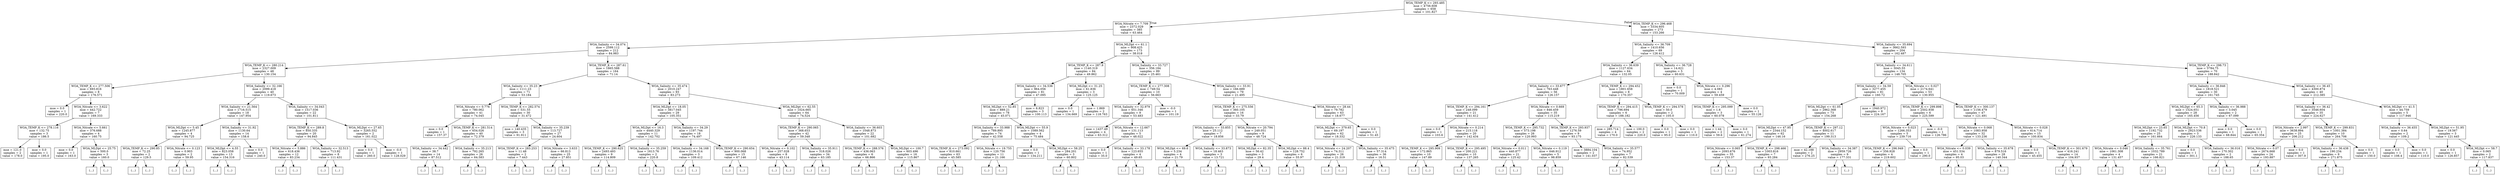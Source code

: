 digraph Tree {
node [shape=box] ;
0 [label="WOA_TEMP_K <= 293.485\nmse = 4756.608\nsamples = 658\nvalue = 101.827"] ;
1 [label="WOA_Nitrate <= 7.709\nmse = 2372.029\nsamples = 385\nvalue = 63.464"] ;
0 -> 1 [labeldistance=2.5, labelangle=45, headlabel="True"] ;
2 [label="WOA_Salinity <= 34.074\nmse = 2599.112\nsamples = 212\nvalue = 84.983"] ;
1 -> 2 ;
3 [label="WOA_TEMP_K <= 280.214\nmse = 2327.009\nsamples = 48\nvalue = 130.154"] ;
2 -> 3 ;
4 [label="WOA_TEMP_K <= 277.506\nmse = 693.816\nsamples = 8\nvalue = 176.571"] ;
3 -> 4 ;
5 [label="mse = 0.0\nsamples = 1\nvalue = 220.0"] ;
4 -> 5 ;
6 [label="WOA_Nitrate <= 3.622\nmse = 442.722\nsamples = 7\nvalue = 169.333"] ;
4 -> 6 ;
7 [label="WOA_TEMP_K <= 278.116\nmse = 132.75\nsamples = 3\nvalue = 186.5"] ;
6 -> 7 ;
8 [label="mse = 121.0\nsamples = 2\nvalue = 178.0"] ;
7 -> 8 ;
9 [label="mse = 0.0\nsamples = 1\nvalue = 195.0"] ;
7 -> 9 ;
10 [label="WOA_Nitrate <= 5.661\nmse = 376.688\nsamples = 4\nvalue = 160.75"] ;
6 -> 10 ;
11 [label="mse = 0.0\nsamples = 1\nvalue = 163.0"] ;
10 -> 11 ;
12 [label="WOA_MLDpt <= 25.75\nmse = 500.0\nsamples = 3\nvalue = 160.0"] ;
10 -> 12 ;
13 [label="(...)"] ;
12 -> 13 ;
14 [label="(...)"] ;
12 -> 14 ;
15 [label="WOA_Salinity <= 32.166\nmse = 2099.418\nsamples = 40\nvalue = 119.673"] ;
3 -> 15 ;
16 [label="WOA_Salinity <= 21.564\nmse = 1716.515\nsamples = 18\nvalue = 147.954"] ;
15 -> 16 ;
17 [label="WOA_MLDpt <= 5.45\nmse = 1245.877\nsamples = 4\nvalue = 94.725"] ;
16 -> 17 ;
18 [label="WOA_TEMP_K <= 290.85\nmse = 72.25\nsamples = 2\nvalue = 129.5"] ;
17 -> 18 ;
19 [label="(...)"] ;
18 -> 19 ;
20 [label="(...)"] ;
18 -> 20 ;
21 [label="WOA_Nitrate <= 0.123\nmse = 0.903\nsamples = 2\nvalue = 59.95"] ;
17 -> 21 ;
22 [label="(...)"] ;
21 -> 22 ;
23 [label="(...)"] ;
21 -> 23 ;
24 [label="WOA_Salinity <= 31.92\nmse = 1130.64\nsamples = 14\nvalue = 158.6"] ;
16 -> 24 ;
25 [label="WOA_MLDpt <= 4.55\nmse = 823.058\nsamples = 13\nvalue = 154.316"] ;
24 -> 25 ;
26 [label="(...)"] ;
25 -> 26 ;
27 [label="(...)"] ;
25 -> 27 ;
48 [label="mse = 0.0\nsamples = 1\nvalue = 240.0"] ;
24 -> 48 ;
49 [label="WOA_Salinity <= 34.043\nmse = 1517.036\nsamples = 22\nvalue = 101.811"] ;
15 -> 49 ;
50 [label="WOA_TEMP_K <= 289.8\nmse = 850.335\nsamples = 20\nvalue = 94.845"] ;
49 -> 50 ;
51 [label="WOA_Nitrate <= 5.886\nmse = 618.436\nsamples = 12\nvalue = 83.234"] ;
50 -> 51 ;
52 [label="(...)"] ;
51 -> 52 ;
65 [label="(...)"] ;
51 -> 65 ;
72 [label="WOA_Salinity <= 32.513\nmse = 713.92\nsamples = 8\nvalue = 111.431"] ;
50 -> 72 ;
73 [label="(...)"] ;
72 -> 73 ;
74 [label="(...)"] ;
72 -> 74 ;
85 [label="WOA_MLDpt <= 27.65\nmse = 3265.552\nsamples = 2\nvalue = 161.022"] ;
49 -> 85 ;
86 [label="mse = 0.0\nsamples = 1\nvalue = 260.0"] ;
85 -> 86 ;
87 [label="mse = -0.0\nsamples = 1\nvalue = 128.029"] ;
85 -> 87 ;
88 [label="WOA_TEMP_K <= 287.61\nmse = 1865.588\nsamples = 164\nvalue = 71.14"] ;
2 -> 88 ;
89 [label="WOA_Salinity <= 35.23\nmse = 1111.23\nsamples = 71\nvalue = 53.184"] ;
88 -> 89 ;
90 [label="WOA_Nitrate <= 0.776\nmse = 780.062\nsamples = 41\nvalue = 74.045"] ;
89 -> 90 ;
91 [label="mse = 0.0\nsamples = 1\nvalue = 157.37"] ;
90 -> 91 ;
92 [label="WOA_TEMP_K <= 281.514\nmse = 654.026\nsamples = 40\nvalue = 72.379"] ;
90 -> 92 ;
93 [label="WOA_Salinity <= 34.442\nmse = 38.7\nsamples = 14\nvalue = 87.512"] ;
92 -> 93 ;
94 [label="(...)"] ;
93 -> 94 ;
103 [label="(...)"] ;
93 -> 103 ;
116 [label="WOA_Salinity <= 35.213\nmse = 792.265\nsamples = 26\nvalue = 64.583"] ;
92 -> 116 ;
117 [label="(...)"] ;
116 -> 117 ;
150 [label="(...)"] ;
116 -> 150 ;
153 [label="WOA_TEMP_K <= 282.574\nmse = 531.55\nsamples = 30\nvalue = 31.472"] ;
89 -> 153 ;
154 [label="mse = 140.435\nsamples = 3\nvalue = 91.911"] ;
153 -> 154 ;
155 [label="WOA_Salinity <= 35.239\nmse = 113.727\nsamples = 27\nvalue = 24.604"] ;
153 -> 155 ;
156 [label="WOA_TEMP_K <= 283.253\nmse = 11.48\nsamples = 2\nvalue = 7.443"] ;
155 -> 156 ;
157 [label="(...)"] ;
156 -> 157 ;
158 [label="(...)"] ;
156 -> 158 ;
159 [label="WOA_Nitrate <= 3.633\nmse = 66.813\nsamples = 25\nvalue = 27.851"] ;
155 -> 159 ;
160 [label="(...)"] ;
159 -> 160 ;
183 [label="(...)"] ;
159 -> 183 ;
192 [label="WOA_Salinity <= 35.474\nmse = 2010.247\nsamples = 93\nvalue = 83.273"] ;
88 -> 192 ;
193 [label="WOA_MLDpt <= 18.05\nmse = 3817.045\nsamples = 29\nvalue = 105.351"] ;
192 -> 193 ;
194 [label="WOA_MLDpt <= 16.3\nmse = 4440.329\nsamples = 11\nvalue = 142.702"] ;
193 -> 194 ;
195 [label="WOA_TEMP_K <= 290.625\nmse = 2493.493\nsamples = 9\nvalue = 114.809"] ;
194 -> 195 ;
196 [label="(...)"] ;
195 -> 196 ;
205 [label="(...)"] ;
195 -> 205 ;
208 [label="WOA_Salinity <= 35.259\nmse = 1613.76\nsamples = 2\nvalue = 220.8"] ;
194 -> 208 ;
209 [label="(...)"] ;
208 -> 209 ;
210 [label="(...)"] ;
208 -> 210 ;
211 [label="WOA_Salinity <= 34.29\nmse = 1197.744\nsamples = 18\nvalue = 74.497"] ;
193 -> 211 ;
212 [label="WOA_Salinity <= 34.168\nmse = 1136.014\nsamples = 3\nvalue = 109.412"] ;
211 -> 212 ;
213 [label="(...)"] ;
212 -> 213 ;
216 [label="(...)"] ;
212 -> 216 ;
217 [label="WOA_TEMP_K <= 290.654\nmse = 900.068\nsamples = 15\nvalue = 67.146"] ;
211 -> 217 ;
218 [label="(...)"] ;
217 -> 218 ;
233 [label="(...)"] ;
217 -> 233 ;
244 [label="WOA_MLDpt <= 62.55\nmse = 1024.665\nsamples = 64\nvalue = 74.524"] ;
192 -> 244 ;
245 [label="WOA_TEMP_K <= 290.065\nmse = 368.653\nsamples = 42\nvalue = 59.348"] ;
244 -> 245 ;
246 [label="WOA_Nitrate <= 0.102\nmse = 257.028\nsamples = 8\nvalue = 43.114"] ;
245 -> 246 ;
247 [label="(...)"] ;
246 -> 247 ;
248 [label="(...)"] ;
246 -> 248 ;
259 [label="WOA_Salinity <= 35.911\nmse = 318.026\nsamples = 34\nvalue = 63.185"] ;
245 -> 259 ;
260 [label="(...)"] ;
259 -> 260 ;
283 [label="(...)"] ;
259 -> 283 ;
304 [label="WOA_Salinity <= 36.603\nmse = 1048.873\nsamples = 22\nvalue = 101.682"] ;
244 -> 304 ;
305 [label="WOA_TEMP_K <= 288.576\nmse = 436.063\nsamples = 6\nvalue = 66.866"] ;
304 -> 305 ;
306 [label="(...)"] ;
305 -> 306 ;
307 [label="(...)"] ;
305 -> 307 ;
312 [label="WOA_MLDpt <= 100.7\nmse = 603.496\nsamples = 16\nvalue = 115.867"] ;
304 -> 312 ;
313 [label="(...)"] ;
312 -> 313 ;
316 [label="(...)"] ;
312 -> 316 ;
327 [label="WOA_MLDpt <= 61.1\nmse = 908.425\nsamples = 173\nvalue = 38.018"] ;
1 -> 327 ;
328 [label="WOA_TEMP_K <= 287.9\nmse = 1140.319\nsamples = 84\nvalue = 49.862"] ;
327 -> 328 ;
329 [label="WOA_Salinity <= 34.536\nmse = 964.056\nsamples = 81\nvalue = 47.095"] ;
328 -> 329 ;
330 [label="WOA_MLDpt <= 52.85\nmse = 889.21\nsamples = 78\nvalue = 45.071"] ;
329 -> 330 ;
331 [label="WOA_Salinity <= 33.988\nmse = 789.895\nsamples = 74\nvalue = 42.558"] ;
330 -> 331 ;
332 [label="WOA_TEMP_K <= 273.092\nmse = 810.661\nsamples = 63\nvalue = 45.585"] ;
331 -> 332 ;
333 [label="(...)"] ;
332 -> 333 ;
364 [label="(...)"] ;
332 -> 364 ;
407 [label="WOA_Nitrate <= 19.755\nmse = 120.756\nsamples = 11\nvalue = 21.166"] ;
331 -> 407 ;
408 [label="(...)"] ;
407 -> 408 ;
421 [label="(...)"] ;
407 -> 421 ;
428 [label="WOA_MLDpt <= 55.9\nmse = 1089.562\nsamples = 4\nvalue = 75.484"] ;
330 -> 428 ;
429 [label="mse = 0.0\nsamples = 1\nvalue = 134.211"] ;
428 -> 429 ;
430 [label="WOA_MLDpt <= 58.25\nmse = 284.201\nsamples = 3\nvalue = 60.802"] ;
428 -> 430 ;
431 [label="(...)"] ;
430 -> 431 ;
432 [label="(...)"] ;
430 -> 432 ;
435 [label="mse = 6.823\nsamples = 3\nvalue = 100.113"] ;
329 -> 435 ;
436 [label="WOA_MLDpt <= 31.25\nmse = 61.836\nsamples = 3\nvalue = 125.125"] ;
328 -> 436 ;
437 [label="mse = 0.0\nsamples = 1\nvalue = 134.669"] ;
436 -> 437 ;
438 [label="mse = 1.869\nsamples = 2\nvalue = 118.763"] ;
436 -> 438 ;
439 [label="WOA_Salinity <= 33.727\nmse = 356.184\nsamples = 89\nvalue = 25.461"] ;
327 -> 439 ;
440 [label="WOA_TEMP_K <= 277.308\nmse = 749.54\nsamples = 10\nvalue = 56.663"] ;
439 -> 440 ;
441 [label="WOA_Salinity <= 32.979\nmse = 651.346\nsamples = 9\nvalue = 53.483"] ;
440 -> 441 ;
442 [label="mse = 1437.49\nsamples = 4\nvalue = 63.312"] ;
441 -> 442 ;
443 [label="WOA_Nitrate <= 12.667\nmse = 131.113\nsamples = 5\nvalue = 48.022"] ;
441 -> 443 ;
444 [label="mse = 0.0\nsamples = 1\nvalue = 35.0"] ;
443 -> 444 ;
445 [label="WOA_Salinity <= 33.178\nmse = 123.655\nsamples = 4\nvalue = 49.65"] ;
443 -> 445 ;
446 [label="(...)"] ;
445 -> 446 ;
447 [label="(...)"] ;
445 -> 447 ;
448 [label="mse = -0.0\nsamples = 1\nvalue = 101.19"] ;
440 -> 448 ;
449 [label="WOA_Salinity <= 33.91\nmse = 166.689\nsamples = 79\nvalue = 21.495"] ;
439 -> 449 ;
450 [label="WOA_TEMP_K <= 275.556\nmse = 360.105\nsamples = 16\nvalue = 33.79"] ;
449 -> 450 ;
451 [label="WOA_Salinity <= 33.855\nmse = 25.112\nsamples = 7\nvalue = 18.856"] ;
450 -> 451 ;
452 [label="WOA_MLDpt <= 69.6\nmse = 5.234\nsamples = 4\nvalue = 21.79"] ;
451 -> 452 ;
453 [label="(...)"] ;
452 -> 453 ;
454 [label="(...)"] ;
452 -> 454 ;
459 [label="WOA_Salinity <= 33.873\nmse = 18.463\nsamples = 3\nvalue = 13.721"] ;
451 -> 459 ;
460 [label="(...)"] ;
459 -> 460 ;
461 [label="(...)"] ;
459 -> 461 ;
464 [label="WOA_Nitrate <= 20.794\nmse = 249.051\nsamples = 9\nvalue = 48.724"] ;
450 -> 464 ;
465 [label="WOA_MLDpt <= 82.35\nmse = 56.42\nsamples = 3\nvalue = 29.4"] ;
464 -> 465 ;
466 [label="(...)"] ;
465 -> 466 ;
467 [label="(...)"] ;
465 -> 467 ;
470 [label="WOA_MLDpt <= 88.4\nmse = 128.752\nsamples = 6\nvalue = 55.97"] ;
464 -> 470 ;
471 [label="(...)"] ;
470 -> 471 ;
478 [label="(...)"] ;
470 -> 478 ;
481 [label="WOA_Nitrate <= 28.44\nmse = 79.782\nsamples = 63\nvalue = 18.677"] ;
449 -> 481 ;
482 [label="WOA_MLDpt <= 379.65\nmse = 69.197\nsamples = 62\nvalue = 18.332"] ;
481 -> 482 ;
483 [label="WOA_Nitrate <= 24.207\nmse = 74.311\nsamples = 26\nvalue = 21.319"] ;
482 -> 483 ;
484 [label="(...)"] ;
483 -> 484 ;
523 [label="(...)"] ;
483 -> 523 ;
530 [label="WOA_Salinity <= 35.475\nmse = 57.314\nsamples = 36\nvalue = 16.51"] ;
482 -> 530 ;
531 [label="(...)"] ;
530 -> 531 ;
552 [label="(...)"] ;
530 -> 552 ;
553 [label="mse = 0.0\nsamples = 1\nvalue = 51.45"] ;
481 -> 553 ;
554 [label="WOA_TEMP_K <= 296.468\nmse = 3334.605\nsamples = 273\nvalue = 153.266"] ;
0 -> 554 [labeldistance=2.5, labelangle=-45, headlabel="False"] ;
555 [label="WOA_Salinity <= 36.709\nmse = 1410.656\nsamples = 69\nvalue = 126.412"] ;
554 -> 555 ;
556 [label="WOA_Salinity <= 36.639\nmse = 1127.634\nsamples = 64\nvalue = 132.05"] ;
555 -> 556 ;
557 [label="WOA_Salinity <= 33.677\nmse = 763.448\nsamples = 56\nvalue = 126.157"] ;
556 -> 557 ;
558 [label="WOA_TEMP_K <= 294.161\nmse = 248.099\nsamples = 21\nvalue = 141.412"] ;
557 -> 558 ;
559 [label="mse = 0.0\nsamples = 1\nvalue = 103.6"] ;
558 -> 559 ;
560 [label="WOA_Nitrate <= 0.214\nmse = 215.118\nsamples = 20\nvalue = 142.434"] ;
558 -> 560 ;
561 [label="WOA_TEMP_K <= 295.909\nmse = 172.865\nsamples = 10\nvalue = 147.89"] ;
560 -> 561 ;
562 [label="(...)"] ;
561 -> 562 ;
569 [label="(...)"] ;
561 -> 569 ;
570 [label="WOA_TEMP_K <= 295.495\nmse = 200.221\nsamples = 10\nvalue = 137.265"] ;
560 -> 570 ;
571 [label="(...)"] ;
570 -> 571 ;
580 [label="(...)"] ;
570 -> 580 ;
583 [label="WOA_Nitrate <= 0.669\nmse = 846.459\nsamples = 35\nvalue = 115.219"] ;
557 -> 583 ;
584 [label="WOA_TEMP_K <= 295.732\nmse = 573.198\nsamples = 26\nvalue = 120.993"] ;
583 -> 584 ;
585 [label="WOA_Nitrate <= 0.011\nmse = 440.877\nsamples = 21\nvalue = 125.42"] ;
584 -> 585 ;
586 [label="(...)"] ;
585 -> 586 ;
587 [label="(...)"] ;
585 -> 587 ;
618 [label="WOA_Nitrate <= 0.119\nmse = 646.912\nsamples = 5\nvalue = 98.859"] ;
584 -> 618 ;
619 [label="(...)"] ;
618 -> 619 ;
622 [label="(...)"] ;
618 -> 622 ;
625 [label="WOA_TEMP_K <= 293.937\nmse = 1276.59\nsamples = 9\nvalue = 93.175"] ;
583 -> 625 ;
626 [label="mse = 3884.104\nsamples = 2\nvalue = 141.037"] ;
625 -> 626 ;
627 [label="WOA_Salinity <= 35.577\nmse = 74.952\nsamples = 7\nvalue = 82.539"] ;
625 -> 627 ;
628 [label="(...)"] ;
627 -> 628 ;
635 [label="(...)"] ;
627 -> 635 ;
640 [label="WOA_TEMP_K <= 294.452\nmse = 1801.658\nsamples = 8\nvalue = 170.357"] ;
556 -> 640 ;
641 [label="WOA_TEMP_K <= 294.415\nmse = 796.694\nsamples = 6\nvalue = 188.182"] ;
640 -> 641 ;
642 [label="mse = 285.714\nsamples = 4\nvalue = 170.0"] ;
641 -> 642 ;
643 [label="mse = 100.0\nsamples = 2\nvalue = 220.0"] ;
641 -> 643 ;
644 [label="WOA_TEMP_K <= 294.578\nmse = 50.0\nsamples = 2\nvalue = 105.0"] ;
640 -> 644 ;
645 [label="mse = 0.0\nsamples = 1\nvalue = 95.0"] ;
644 -> 645 ;
646 [label="mse = 0.0\nsamples = 1\nvalue = 110.0"] ;
644 -> 646 ;
647 [label="WOA_Salinity <= 36.728\nmse = 14.621\nsamples = 5\nvalue = 60.631"] ;
555 -> 647 ;
648 [label="mse = 0.0\nsamples = 1\nvalue = 70.009"] ;
647 -> 648 ;
649 [label="WOA_Nitrate <= 0.296\nmse = 4.083\nsamples = 4\nvalue = 59.459"] ;
647 -> 649 ;
650 [label="WOA_TEMP_K <= 295.099\nmse = 1.6\nsamples = 3\nvalue = 60.078"] ;
649 -> 650 ;
651 [label="mse = 1.44\nsamples = 2\nvalue = 59.6"] ;
650 -> 651 ;
652 [label="mse = 0.0\nsamples = 1\nvalue = 61.274"] ;
650 -> 652 ;
653 [label="mse = 0.0\nsamples = 1\nvalue = 55.126"] ;
649 -> 653 ;
654 [label="WOA_Salinity <= 35.694\nmse = 3662.593\nsamples = 204\nvalue = 162.487"] ;
554 -> 654 ;
655 [label="WOA_Salinity <= 34.611\nmse = 3045.55\nsamples = 134\nvalue = 148.705"] ;
654 -> 655 ;
656 [label="WOA_Salinity <= 34.59\nmse = 3277.455\nsamples = 81\nvalue = 160.72"] ;
655 -> 656 ;
657 [label="WOA_MLDpt <= 61.05\nmse = 2962.368\nsamples = 73\nvalue = 154.268"] ;
656 -> 657 ;
658 [label="WOA_MLDpt <= 47.95\nmse = 2344.152\nsamples = 62\nvalue = 146.16"] ;
657 -> 658 ;
659 [label="WOA_Nitrate <= 0.065\nmse = 2093.676\nsamples = 55\nvalue = 153.37"] ;
658 -> 659 ;
660 [label="(...)"] ;
659 -> 660 ;
671 [label="(...)"] ;
659 -> 671 ;
754 [label="WOA_TEMP_K <= 298.466\nmse = 1003.816\nsamples = 7\nvalue = 93.284"] ;
658 -> 754 ;
755 [label="(...)"] ;
754 -> 755 ;
758 [label="(...)"] ;
754 -> 758 ;
767 [label="WOA_TEMP_K <= 297.12\nmse = 4002.617\nsamples = 11\nvalue = 199.313"] ;
657 -> 767 ;
768 [label="mse = 42.188\nsamples = 2\nvalue = 276.25"] ;
767 -> 768 ;
769 [label="WOA_Salinity <= 34.387\nmse = 2959.726\nsamples = 9\nvalue = 177.331"] ;
767 -> 769 ;
770 [label="(...)"] ;
769 -> 770 ;
773 [label="(...)"] ;
769 -> 773 ;
778 [label="mse = 1940.972\nsamples = 8\nvalue = 224.167"] ;
656 -> 778 ;
779 [label="WOA_Nitrate <= 0.027\nmse = 2174.641\nsamples = 53\nvalue = 130.955"] ;
655 -> 779 ;
780 [label="WOA_TEMP_K <= 299.898\nmse = 2502.938\nsamples = 6\nvalue = 225.599"] ;
779 -> 780 ;
781 [label="WOA_Nitrate <= 0.023\nmse = 1266.353\nsamples = 5\nvalue = 239.716"] ;
780 -> 781 ;
782 [label="WOA_TEMP_K <= 296.949\nmse = 356.928\nsamples = 4\nvalue = 219.602"] ;
781 -> 782 ;
783 [label="(...)"] ;
782 -> 783 ;
784 [label="(...)"] ;
782 -> 784 ;
789 [label="mse = 0.0\nsamples = 1\nvalue = 290.0"] ;
781 -> 789 ;
790 [label="mse = -0.0\nsamples = 1\nvalue = 126.786"] ;
780 -> 790 ;
791 [label="WOA_TEMP_K <= 300.137\nmse = 1156.479\nsamples = 47\nvalue = 121.491"] ;
779 -> 791 ;
792 [label="WOA_Nitrate <= 0.068\nmse = 1083.958\nsamples = 32\nvalue = 133.236"] ;
791 -> 792 ;
793 [label="WOA_Nitrate <= 0.039\nmse = 451.534\nsamples = 4\nvalue = 95.03"] ;
792 -> 793 ;
794 [label="(...)"] ;
793 -> 794 ;
797 [label="(...)"] ;
793 -> 797 ;
800 [label="WOA_Salinity <= 35.678\nmse = 879.516\nsamples = 28\nvalue = 140.344"] ;
792 -> 800 ;
801 [label="(...)"] ;
800 -> 801 ;
840 [label="(...)"] ;
800 -> 840 ;
843 [label="WOA_Nitrate <= 0.028\nmse = 614.714\nsamples = 15\nvalue = 100.834"] ;
791 -> 843 ;
844 [label="mse = 0.0\nsamples = 1\nvalue = 45.455"] ;
843 -> 844 ;
845 [label="WOA_TEMP_K <= 301.679\nmse = 416.241\nsamples = 14\nvalue = 104.937"] ;
843 -> 845 ;
846 [label="(...)"] ;
845 -> 846 ;
871 [label="(...)"] ;
845 -> 871 ;
872 [label="WOA_TEMP_K <= 298.73\nmse = 3784.75\nsamples = 70\nvalue = 188.842"] ;
654 -> 872 ;
873 [label="WOA_Salinity <= 36.846\nmse = 1818.521\nsamples = 30\nvalue = 161.745"] ;
872 -> 873 ;
874 [label="WOA_MLDpt <= 65.3\nmse = 1524.651\nsamples = 28\nvalue = 165.456"] ;
873 -> 874 ;
875 [label="WOA_MLDpt <= 23.65\nmse = 1192.732\nsamples = 25\nvalue = 161.664"] ;
874 -> 875 ;
876 [label="WOA_Nitrate <= 0.046\nmse = 1061.308\nsamples = 4\nvalue = 131.457"] ;
875 -> 876 ;
877 [label="(...)"] ;
876 -> 877 ;
880 [label="(...)"] ;
876 -> 880 ;
883 [label="WOA_Salinity <= 35.761\nmse = 1032.789\nsamples = 21\nvalue = 166.821"] ;
875 -> 883 ;
884 [label="(...)"] ;
883 -> 884 ;
885 [label="(...)"] ;
883 -> 885 ;
904 [label="WOA_MLDpt <= 70.8\nmse = 2923.536\nsamples = 3\nvalue = 226.133"] ;
874 -> 904 ;
905 [label="mse = 0.0\nsamples = 1\nvalue = 301.1"] ;
904 -> 905 ;
906 [label="WOA_Salinity <= 36.016\nmse = 170.302\nsamples = 2\nvalue = 188.65"] ;
904 -> 906 ;
907 [label="(...)"] ;
906 -> 907 ;
908 [label="(...)"] ;
906 -> 908 ;
909 [label="WOA_Salinity <= 36.988\nmse = 3.045\nsamples = 2\nvalue = 67.099"] ;
873 -> 909 ;
910 [label="mse = 0.0\nsamples = 1\nvalue = 68.844"] ;
909 -> 910 ;
911 [label="mse = 0.0\nsamples = 1\nvalue = 65.354"] ;
909 -> 911 ;
912 [label="WOA_Salinity <= 36.45\nmse = 4300.874\nsamples = 40\nvalue = 212.385"] ;
872 -> 912 ;
913 [label="WOA_Salinity <= 36.42\nmse = 3546.604\nsamples = 35\nvalue = 224.627"] ;
912 -> 913 ;
914 [label="WOA_Nitrate <= 2.997\nmse = 3638.894\nsamples = 25\nvalue = 206.212"] ;
913 -> 914 ;
915 [label="WOA_Nitrate <= 0.07\nmse = 2674.668\nsamples = 24\nvalue = 193.887"] ;
914 -> 915 ;
916 [label="(...)"] ;
915 -> 916 ;
933 [label="(...)"] ;
915 -> 933 ;
944 [label="mse = 0.0\nsamples = 1\nvalue = 307.9"] ;
914 -> 944 ;
945 [label="WOA_TEMP_K <= 299.831\nmse = 1001.384\nsamples = 10\nvalue = 264.706"] ;
913 -> 945 ;
946 [label="WOA_Salinity <= 36.438\nmse = 190.234\nsamples = 9\nvalue = 271.875"] ;
945 -> 946 ;
947 [label="(...)"] ;
946 -> 947 ;
950 [label="(...)"] ;
946 -> 950 ;
951 [label="mse = 0.0\nsamples = 1\nvalue = 150.0"] ;
945 -> 951 ;
952 [label="WOA_MLDpt <= 41.5\nmse = 44.759\nsamples = 5\nvalue = 117.946"] ;
912 -> 952 ;
953 [label="WOA_Salinity <= 36.455\nmse = 0.64\nsamples = 2\nvalue = 109.2"] ;
952 -> 953 ;
954 [label="mse = 0.0\nsamples = 1\nvalue = 108.4"] ;
953 -> 954 ;
955 [label="mse = 0.0\nsamples = 1\nvalue = 110.0"] ;
953 -> 955 ;
956 [label="WOA_MLDpt <= 51.95\nmse = 19.567\nsamples = 3\nvalue = 121.445"] ;
952 -> 956 ;
957 [label="mse = 0.0\nsamples = 1\nvalue = 126.857"] ;
956 -> 957 ;
958 [label="WOA_MLDpt <= 58.7\nmse = 0.065\nsamples = 2\nvalue = 117.837"] ;
956 -> 958 ;
959 [label="(...)"] ;
958 -> 959 ;
960 [label="(...)"] ;
958 -> 960 ;
}